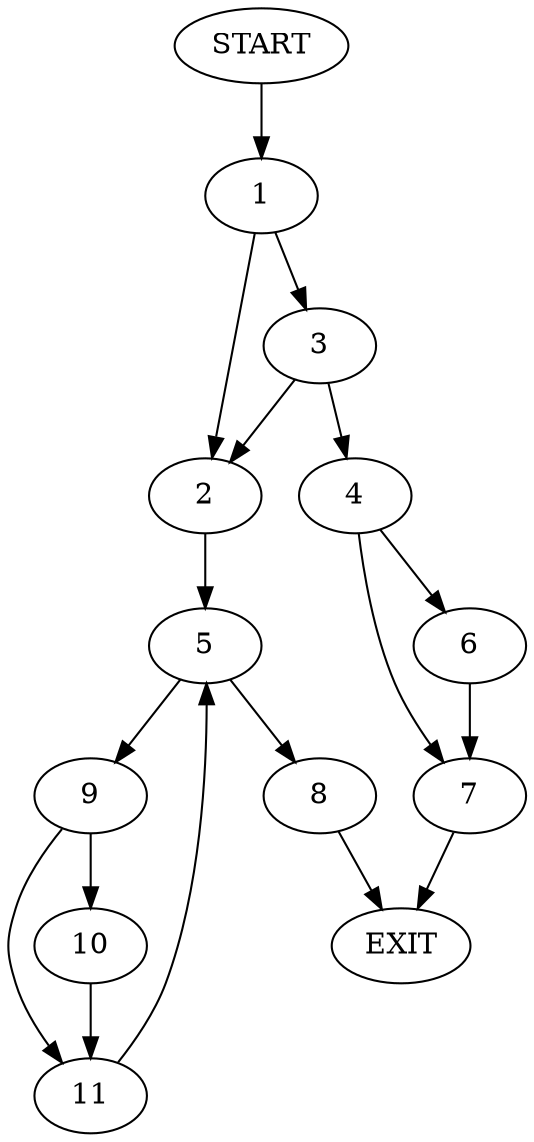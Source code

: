 digraph {
0 [label="START"]
12 [label="EXIT"]
0 -> 1
1 -> 2
1 -> 3
3 -> 2
3 -> 4
2 -> 5
4 -> 6
4 -> 7
5 -> 8
5 -> 9
9 -> 10
9 -> 11
8 -> 12
11 -> 5
10 -> 11
7 -> 12
6 -> 7
}
